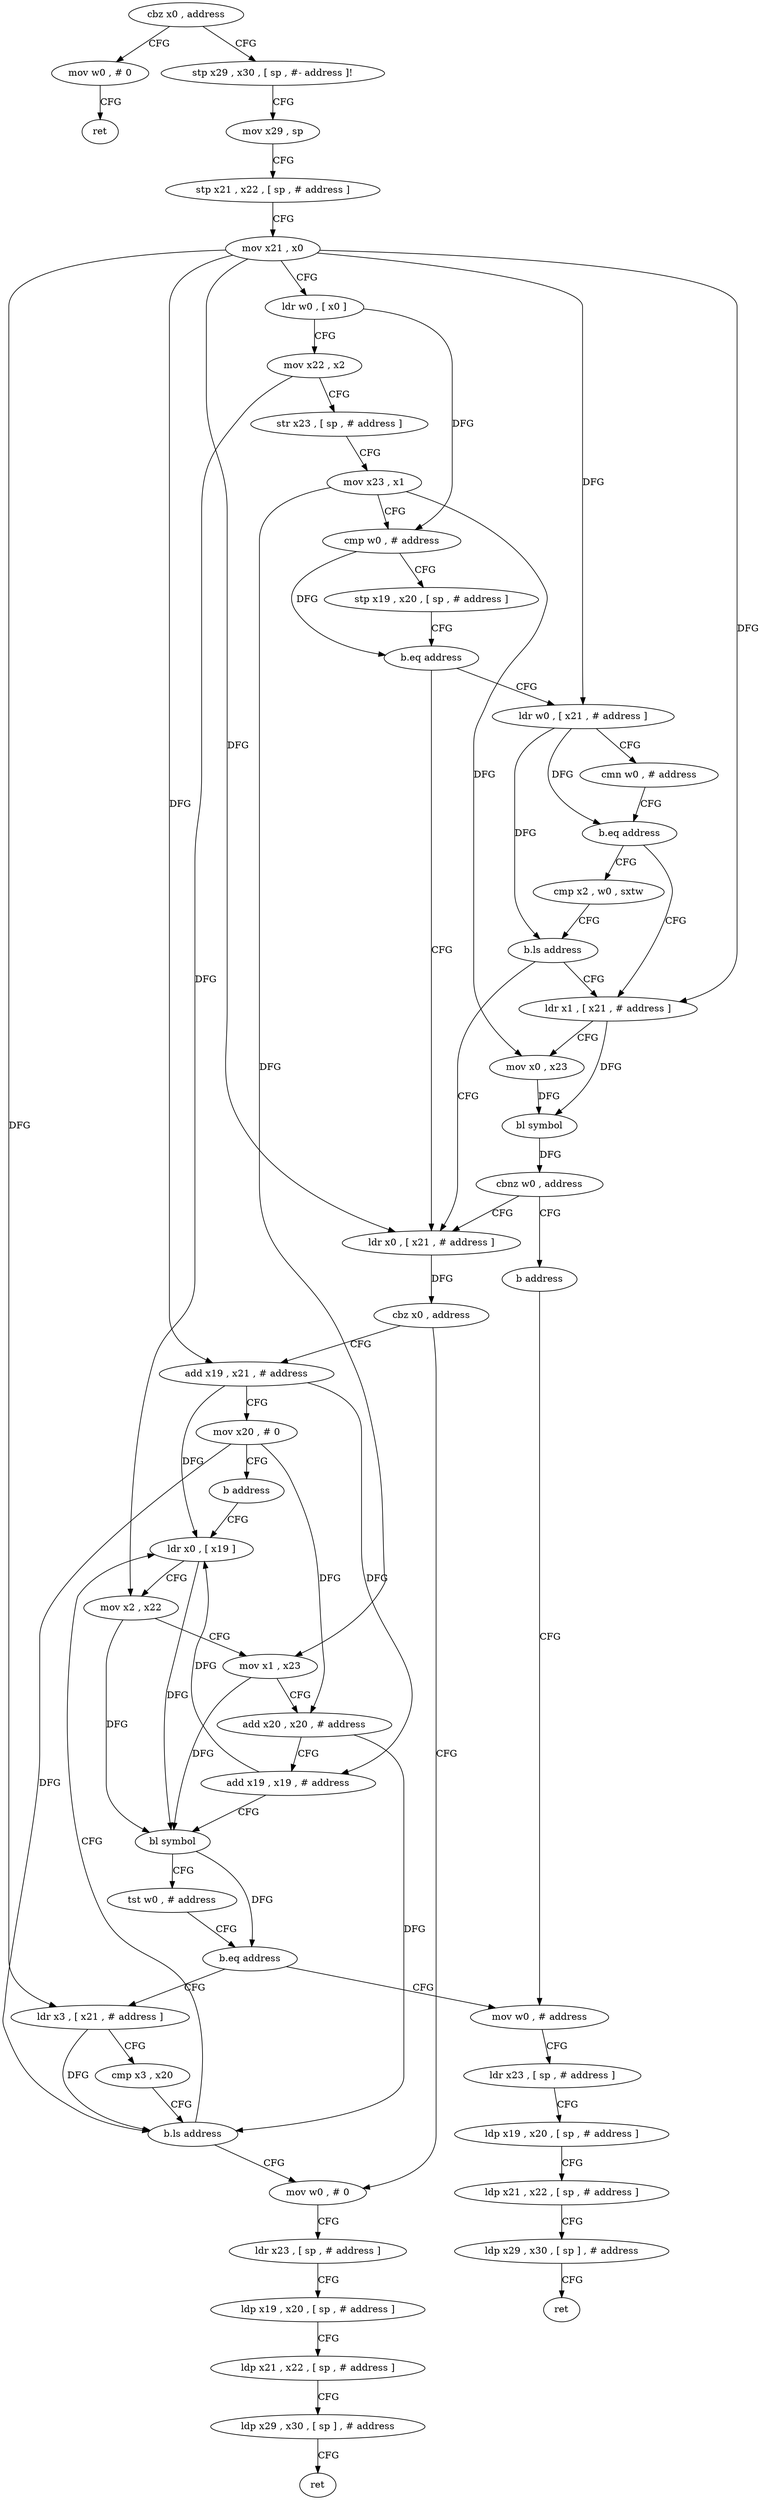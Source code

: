 digraph "func" {
"121208" [label = "cbz x0 , address" ]
"121416" [label = "mov w0 , # 0" ]
"121212" [label = "stp x29 , x30 , [ sp , #- address ]!" ]
"121420" [label = "ret" ]
"121216" [label = "mov x29 , sp" ]
"121220" [label = "stp x21 , x22 , [ sp , # address ]" ]
"121224" [label = "mov x21 , x0" ]
"121228" [label = "ldr w0 , [ x0 ]" ]
"121232" [label = "mov x22 , x2" ]
"121236" [label = "str x23 , [ sp , # address ]" ]
"121240" [label = "mov x23 , x1" ]
"121244" [label = "cmp w0 , # address" ]
"121248" [label = "stp x19 , x20 , [ sp , # address ]" ]
"121252" [label = "b.eq address" ]
"121376" [label = "ldr w0 , [ x21 , # address ]" ]
"121256" [label = "ldr x0 , [ x21 , # address ]" ]
"121380" [label = "cmn w0 , # address" ]
"121384" [label = "b.eq address" ]
"121396" [label = "ldr x1 , [ x21 , # address ]" ]
"121388" [label = "cmp x2 , w0 , sxtw" ]
"121260" [label = "cbz x0 , address" ]
"121352" [label = "mov w0 , # 0" ]
"121264" [label = "add x19 , x21 , # address" ]
"121400" [label = "mov x0 , x23" ]
"121404" [label = "bl symbol" ]
"121408" [label = "cbnz w0 , address" ]
"121412" [label = "b address" ]
"121392" [label = "b.ls address" ]
"121356" [label = "ldr x23 , [ sp , # address ]" ]
"121360" [label = "ldp x19 , x20 , [ sp , # address ]" ]
"121364" [label = "ldp x21 , x22 , [ sp , # address ]" ]
"121368" [label = "ldp x29 , x30 , [ sp ] , # address" ]
"121372" [label = "ret" ]
"121268" [label = "mov x20 , # 0" ]
"121272" [label = "b address" ]
"121292" [label = "ldr x0 , [ x19 ]" ]
"121324" [label = "mov w0 , # address" ]
"121296" [label = "mov x2 , x22" ]
"121300" [label = "mov x1 , x23" ]
"121304" [label = "add x20 , x20 , # address" ]
"121308" [label = "add x19 , x19 , # address" ]
"121312" [label = "bl symbol" ]
"121316" [label = "tst w0 , # address" ]
"121320" [label = "b.eq address" ]
"121280" [label = "ldr x3 , [ x21 , # address ]" ]
"121328" [label = "ldr x23 , [ sp , # address ]" ]
"121332" [label = "ldp x19 , x20 , [ sp , # address ]" ]
"121336" [label = "ldp x21 , x22 , [ sp , # address ]" ]
"121340" [label = "ldp x29 , x30 , [ sp ] , # address" ]
"121344" [label = "ret" ]
"121284" [label = "cmp x3 , x20" ]
"121288" [label = "b.ls address" ]
"121208" -> "121416" [ label = "CFG" ]
"121208" -> "121212" [ label = "CFG" ]
"121416" -> "121420" [ label = "CFG" ]
"121212" -> "121216" [ label = "CFG" ]
"121216" -> "121220" [ label = "CFG" ]
"121220" -> "121224" [ label = "CFG" ]
"121224" -> "121228" [ label = "CFG" ]
"121224" -> "121376" [ label = "DFG" ]
"121224" -> "121256" [ label = "DFG" ]
"121224" -> "121396" [ label = "DFG" ]
"121224" -> "121264" [ label = "DFG" ]
"121224" -> "121280" [ label = "DFG" ]
"121228" -> "121232" [ label = "CFG" ]
"121228" -> "121244" [ label = "DFG" ]
"121232" -> "121236" [ label = "CFG" ]
"121232" -> "121296" [ label = "DFG" ]
"121236" -> "121240" [ label = "CFG" ]
"121240" -> "121244" [ label = "CFG" ]
"121240" -> "121400" [ label = "DFG" ]
"121240" -> "121300" [ label = "DFG" ]
"121244" -> "121248" [ label = "CFG" ]
"121244" -> "121252" [ label = "DFG" ]
"121248" -> "121252" [ label = "CFG" ]
"121252" -> "121376" [ label = "CFG" ]
"121252" -> "121256" [ label = "CFG" ]
"121376" -> "121380" [ label = "CFG" ]
"121376" -> "121384" [ label = "DFG" ]
"121376" -> "121392" [ label = "DFG" ]
"121256" -> "121260" [ label = "DFG" ]
"121380" -> "121384" [ label = "CFG" ]
"121384" -> "121396" [ label = "CFG" ]
"121384" -> "121388" [ label = "CFG" ]
"121396" -> "121400" [ label = "CFG" ]
"121396" -> "121404" [ label = "DFG" ]
"121388" -> "121392" [ label = "CFG" ]
"121260" -> "121352" [ label = "CFG" ]
"121260" -> "121264" [ label = "CFG" ]
"121352" -> "121356" [ label = "CFG" ]
"121264" -> "121268" [ label = "CFG" ]
"121264" -> "121292" [ label = "DFG" ]
"121264" -> "121308" [ label = "DFG" ]
"121400" -> "121404" [ label = "DFG" ]
"121404" -> "121408" [ label = "DFG" ]
"121408" -> "121256" [ label = "CFG" ]
"121408" -> "121412" [ label = "CFG" ]
"121412" -> "121324" [ label = "CFG" ]
"121392" -> "121256" [ label = "CFG" ]
"121392" -> "121396" [ label = "CFG" ]
"121356" -> "121360" [ label = "CFG" ]
"121360" -> "121364" [ label = "CFG" ]
"121364" -> "121368" [ label = "CFG" ]
"121368" -> "121372" [ label = "CFG" ]
"121268" -> "121272" [ label = "CFG" ]
"121268" -> "121304" [ label = "DFG" ]
"121268" -> "121288" [ label = "DFG" ]
"121272" -> "121292" [ label = "CFG" ]
"121292" -> "121296" [ label = "CFG" ]
"121292" -> "121312" [ label = "DFG" ]
"121324" -> "121328" [ label = "CFG" ]
"121296" -> "121300" [ label = "CFG" ]
"121296" -> "121312" [ label = "DFG" ]
"121300" -> "121304" [ label = "CFG" ]
"121300" -> "121312" [ label = "DFG" ]
"121304" -> "121308" [ label = "CFG" ]
"121304" -> "121288" [ label = "DFG" ]
"121308" -> "121312" [ label = "CFG" ]
"121308" -> "121292" [ label = "DFG" ]
"121312" -> "121316" [ label = "CFG" ]
"121312" -> "121320" [ label = "DFG" ]
"121316" -> "121320" [ label = "CFG" ]
"121320" -> "121280" [ label = "CFG" ]
"121320" -> "121324" [ label = "CFG" ]
"121280" -> "121284" [ label = "CFG" ]
"121280" -> "121288" [ label = "DFG" ]
"121328" -> "121332" [ label = "CFG" ]
"121332" -> "121336" [ label = "CFG" ]
"121336" -> "121340" [ label = "CFG" ]
"121340" -> "121344" [ label = "CFG" ]
"121284" -> "121288" [ label = "CFG" ]
"121288" -> "121352" [ label = "CFG" ]
"121288" -> "121292" [ label = "CFG" ]
}
